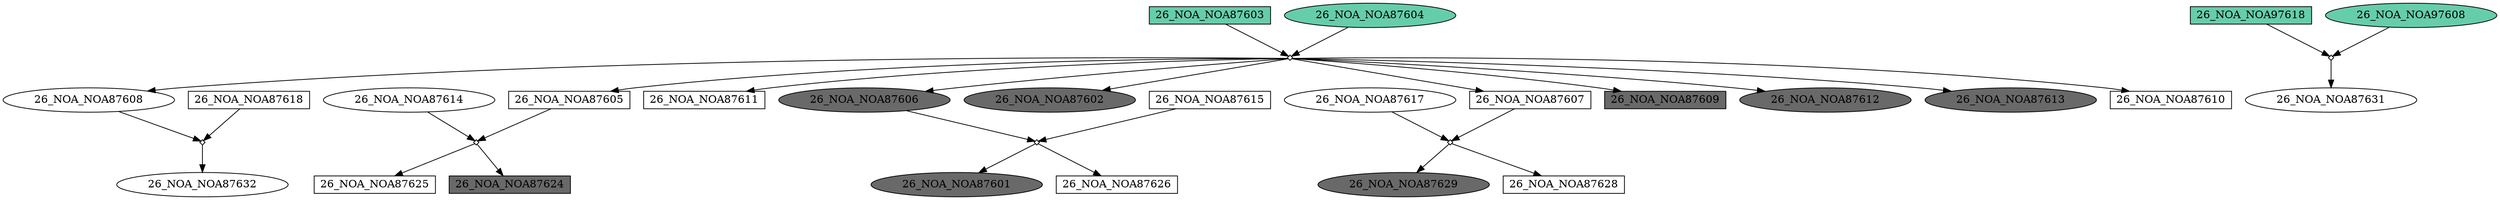digraph {
	"26_NOA_NOA87614" [shape=box fillcolor=white fontcolor=black height=0.3 regular=0 shape=ellipse style=filled width=0.5]
	"26_NOA_NOA87614" -> "26_NOA_NOA87605x26_NOA_NOA87614"
	"26_NOA_NOA87609" [shape=box fillcolor=dimgrey fontcolor=black height=0.3 regular=0 shape=box style=filled width=0.5]
	"26_NOA_NOA87603x26_NOA_NOA87604" -> "26_NOA_NOA87609"
	"26_NOA_NOA87612" [shape=box fillcolor=dimgrey fontcolor=black height=0.3 regular=0 shape=ellipse style=filled width=0.5]
	"26_NOA_NOA87603x26_NOA_NOA87604" -> "26_NOA_NOA87612"
	"26_NOA_NOA87628" [shape=box fillcolor=white fontcolor=black height=0.3 regular=0 shape=box style=filled width=0.5]
	"26_NOA_NOA87607x26_NOA_NOA87617" -> "26_NOA_NOA87628"
	"26_NOA_NOA87615" [shape=box fillcolor=white fontcolor=black height=0.3 regular=0 shape=box style=filled width=0.5]
	"26_NOA_NOA87615" -> "26_NOA_NOA87615x26_NOA_NOA87606"
	"26_NOA_NOA87631" [shape=box fillcolor=white fontcolor=black height=0.3 regular=0 shape=ellipse style=filled width=0.5]
	"26_NOA_NOA97618x26_NOA_NOA97608" -> "26_NOA_NOA87631"
	"26_NOA_NOA87624" [shape=box fillcolor=dimgrey fontcolor=black height=0.3 regular=0 shape=box style=filled width=0.5]
	"26_NOA_NOA87605x26_NOA_NOA87614" -> "26_NOA_NOA87624"
	"26_NOA_NOA87626" [shape=box fillcolor=white fontcolor=black height=0.3 regular=0 shape=box style=filled width=0.5]
	"26_NOA_NOA87615x26_NOA_NOA87606" -> "26_NOA_NOA87626"
	"26_NOA_NOA87629" [shape=box fillcolor=dimgrey fontcolor=black height=0.3 regular=0 shape=ellipse style=filled width=0.5]
	"26_NOA_NOA87607x26_NOA_NOA87617" -> "26_NOA_NOA87629"
	"26_NOA_NOA87625" [shape=box fillcolor=white fontcolor=black height=0.3 regular=0 shape=box style=filled width=0.5]
	"26_NOA_NOA87605x26_NOA_NOA87614" -> "26_NOA_NOA87625"
	"26_NOA_NOA87613" [shape=box fillcolor=dimgrey fontcolor=black height=0.3 regular=0 shape=ellipse style=filled width=0.5]
	"26_NOA_NOA87603x26_NOA_NOA87604" -> "26_NOA_NOA87613"
	"26_NOA_NOA97618" [shape=box fillcolor=aquamarine3 fontcolor=black height=0.3 regular=0 shape=box style=filled width=0.5]
	"26_NOA_NOA97618" -> "26_NOA_NOA97618x26_NOA_NOA97608"
	"26_NOA_NOA87610" [shape=box fillcolor=white fontcolor=black height=0.3 regular=0 shape=box style=filled width=0.5]
	"26_NOA_NOA87603x26_NOA_NOA87604" -> "26_NOA_NOA87610"
	"26_NOA_NOA97608" [shape=box fillcolor=aquamarine3 fontcolor=black height=0.3 regular=0 shape=ellipse style=filled width=0.5]
	"26_NOA_NOA97608" -> "26_NOA_NOA97618x26_NOA_NOA97608"
	"26_NOA_NOA87611" [shape=box fillcolor=white fontcolor=black height=0.3 regular=0 shape=box style=filled width=0.5]
	"26_NOA_NOA87603x26_NOA_NOA87604" -> "26_NOA_NOA87611"
	"26_NOA_NOA87608" [shape=box fillcolor=white fontcolor=black height=0.3 regular=0 shape=ellipse style=filled width=0.5]
	"26_NOA_NOA87603x26_NOA_NOA87604" -> "26_NOA_NOA87608"
	"26_NOA_NOA87608" -> "26_NOA_NOA87618x26_NOA_NOA87608"
	"26_NOA_NOA87618" [shape=box fillcolor=white fontcolor=black height=0.3 regular=0 shape=box style=filled width=0.5]
	"26_NOA_NOA87618" -> "26_NOA_NOA87618x26_NOA_NOA87608"
	"26_NOA_NOA87602" [shape=box fillcolor=dimgrey fontcolor=black height=0.3 regular=0 shape=ellipse style=filled width=0.5]
	"26_NOA_NOA87603x26_NOA_NOA87604" -> "26_NOA_NOA87602"
	"26_NOA_NOA87617" [shape=box fillcolor=white fontcolor=black height=0.3 regular=0 shape=ellipse style=filled width=0.5]
	"26_NOA_NOA87617" -> "26_NOA_NOA87607x26_NOA_NOA87617"
	"26_NOA_NOA87601" [shape=box fillcolor=dimgrey fontcolor=black height=0.3 regular=0 shape=ellipse style=filled width=0.5]
	"26_NOA_NOA87615x26_NOA_NOA87606" -> "26_NOA_NOA87601"
	"26_NOA_NOA87603" [shape=box fillcolor=aquamarine3 fontcolor=black height=0.3 regular=0 shape=box style=filled width=0.5]
	"26_NOA_NOA87603" -> "26_NOA_NOA87603x26_NOA_NOA87604"
	"26_NOA_NOA87632" [shape=box fillcolor=white fontcolor=black height=0.3 regular=0 shape=ellipse style=filled width=0.5]
	"26_NOA_NOA87618x26_NOA_NOA87608" -> "26_NOA_NOA87632"
	"26_NOA_NOA87605" [shape=box fillcolor=white fontcolor=black height=0.3 regular=0 shape=box style=filled width=0.5]
	"26_NOA_NOA87603x26_NOA_NOA87604" -> "26_NOA_NOA87605"
	"26_NOA_NOA87605" -> "26_NOA_NOA87605x26_NOA_NOA87614"
	"26_NOA_NOA87606" [shape=box fillcolor=dimgrey fontcolor=black height=0.3 regular=0 shape=ellipse style=filled width=0.5]
	"26_NOA_NOA87603x26_NOA_NOA87604" -> "26_NOA_NOA87606"
	"26_NOA_NOA87606" -> "26_NOA_NOA87615x26_NOA_NOA87606"
	"26_NOA_NOA87607" [shape=box fillcolor=white fontcolor=black height=0.3 regular=0 shape=box style=filled width=0.5]
	"26_NOA_NOA87603x26_NOA_NOA87604" -> "26_NOA_NOA87607"
	"26_NOA_NOA87607" -> "26_NOA_NOA87607x26_NOA_NOA87617"
	"26_NOA_NOA87604" [shape=box fillcolor=aquamarine3 fontcolor=black height=0.3 regular=0 shape=ellipse style=filled width=0.5]
	"26_NOA_NOA87604" -> "26_NOA_NOA87603x26_NOA_NOA87604"
	"26_NOA_NOA87605x26_NOA_NOA87614" [label="" height=.1 shape=diamond width=.1]
	"26_NOA_NOA87618x26_NOA_NOA87608" [label="" height=.1 shape=diamond width=.1]
	"26_NOA_NOA87615x26_NOA_NOA87606" [label="" height=.1 shape=diamond width=.1]
	"26_NOA_NOA87603x26_NOA_NOA87604" [label="" height=.1 shape=diamond width=.1]
	"26_NOA_NOA97618x26_NOA_NOA97608" [label="" height=.1 shape=diamond width=.1]
	"26_NOA_NOA87607x26_NOA_NOA87617" [label="" height=.1 shape=diamond width=.1]
}
